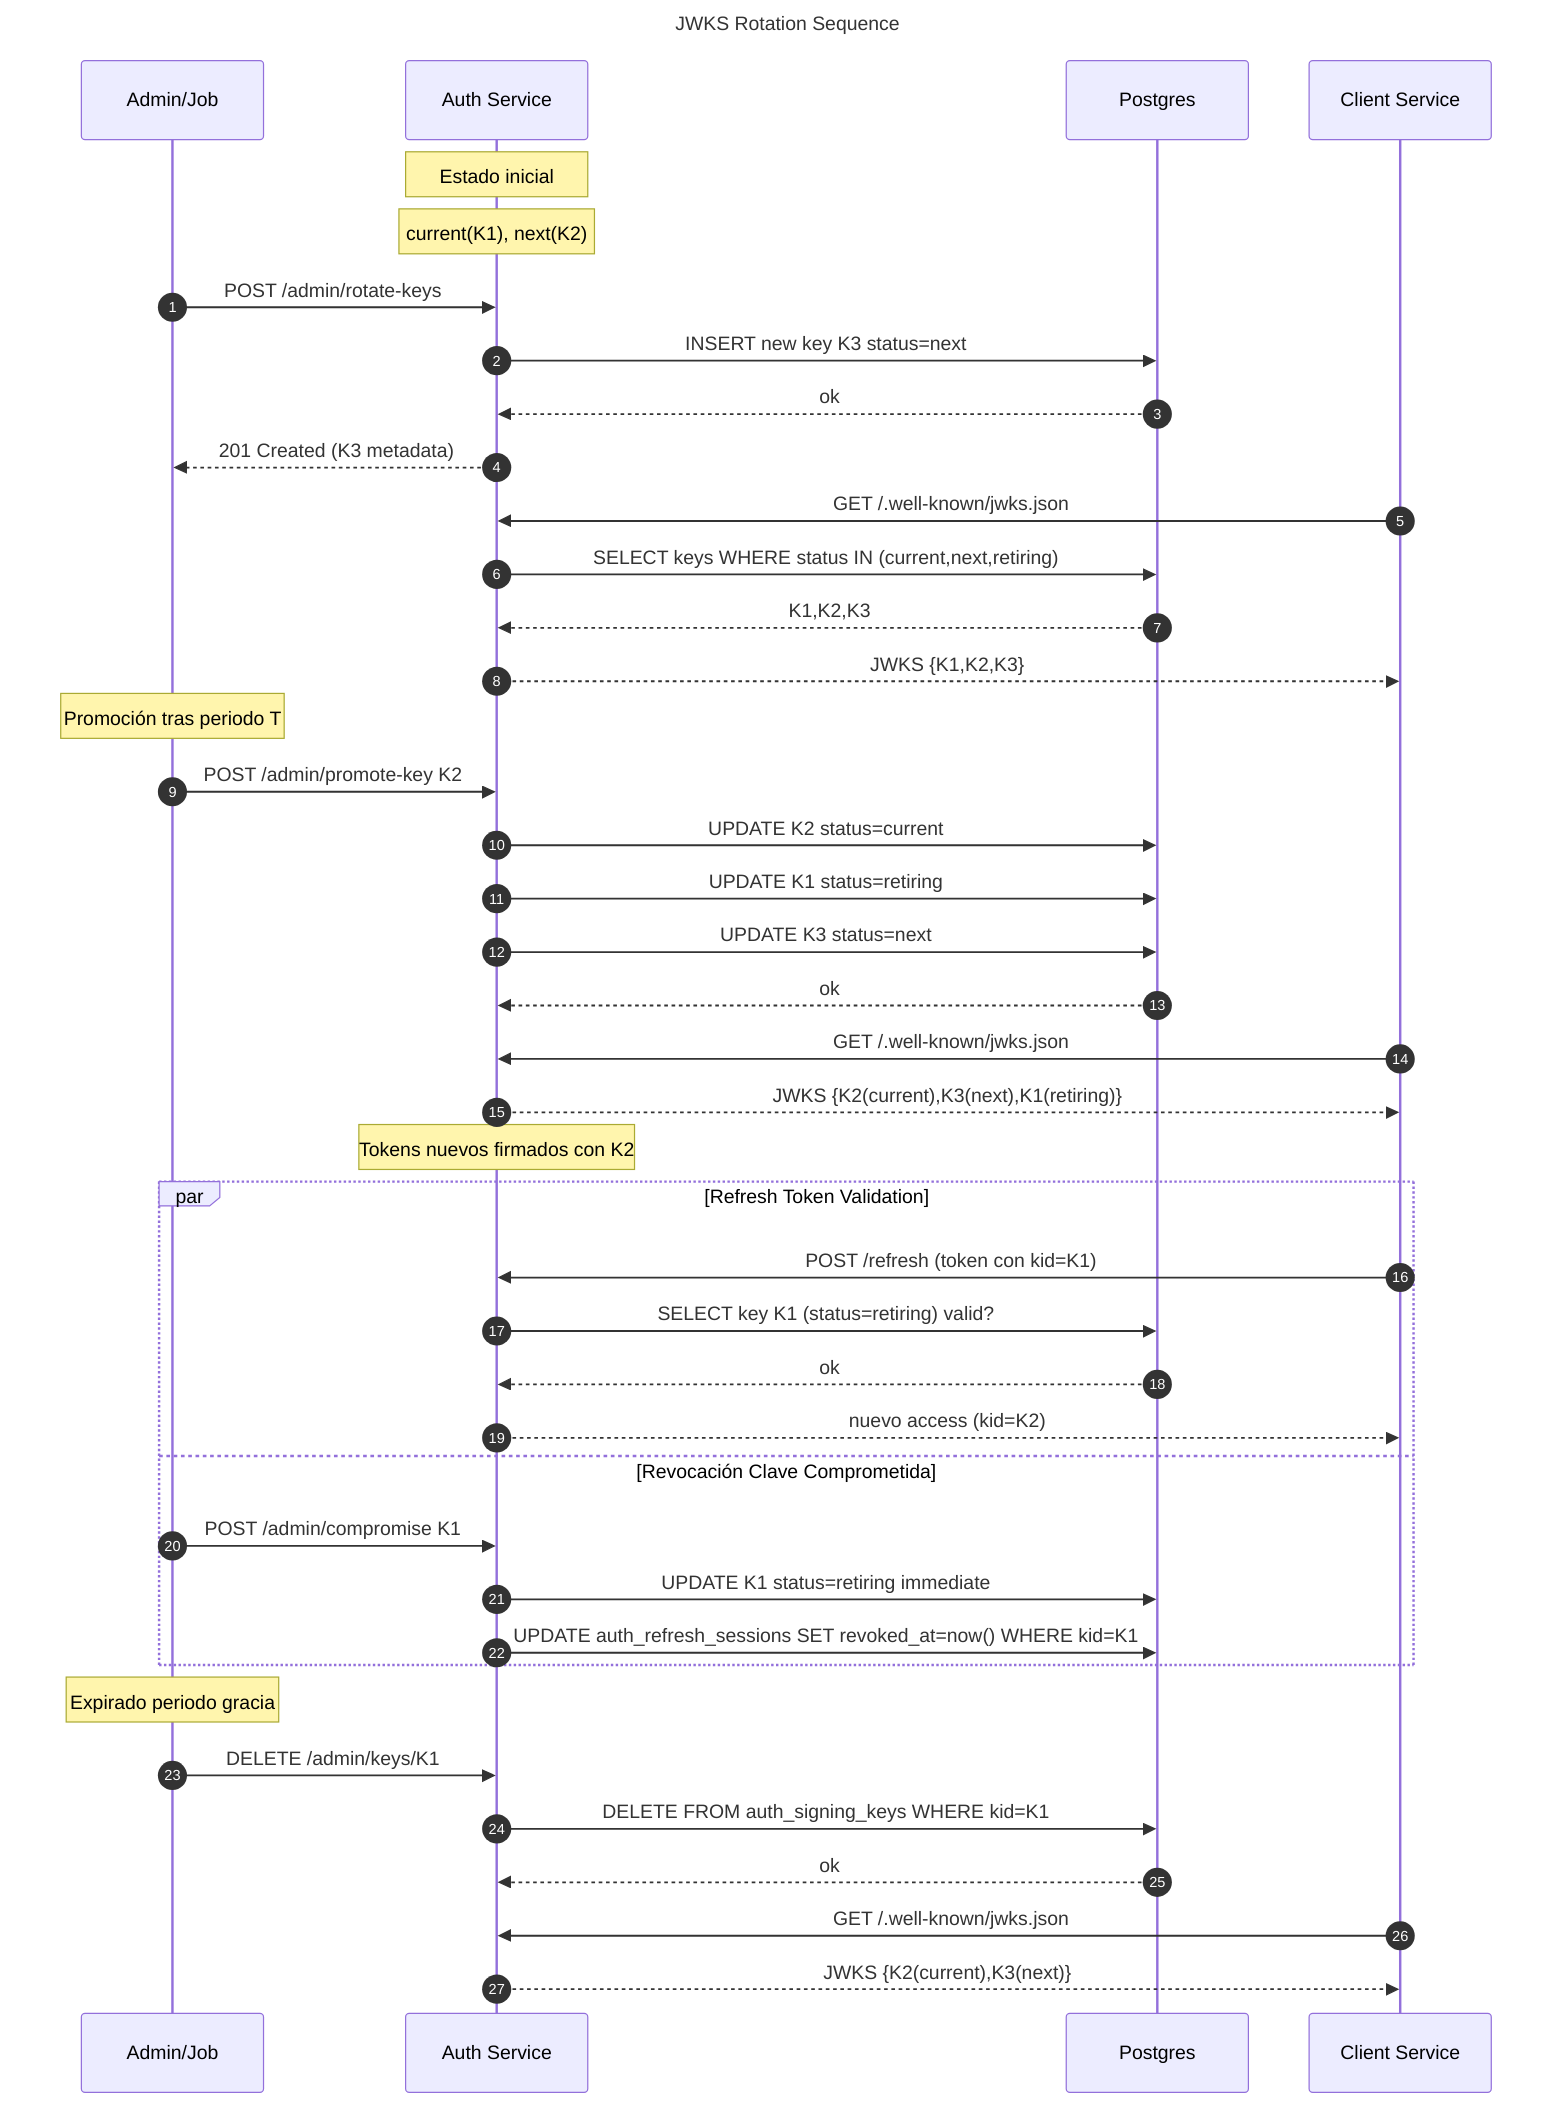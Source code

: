 ---
title: JWKS Rotation Sequence
---
sequenceDiagram
    autonumber
    participant Admin as Admin/Job
    participant Auth as Auth Service
    participant DB as Postgres
    participant Client as Client Service

    Note over Auth: Estado inicial
    Note over Auth: current(K1), next(K2)

    Admin->>Auth: POST /admin/rotate-keys
    Auth->>DB: INSERT new key K3 status=next
    DB-->>Auth: ok
    Auth-->>Admin: 201 Created (K3 metadata)

    Client->>Auth: GET /.well-known/jwks.json
    Auth->>DB: SELECT keys WHERE status IN (current,next,retiring)
    DB-->>Auth: K1,K2,K3
    Auth-->>Client: JWKS {K1,K2,K3}

    Note over Admin: Promoción tras periodo T

    Admin->>Auth: POST /admin/promote-key K2
    Auth->>DB: UPDATE K2 status=current
    Auth->>DB: UPDATE K1 status=retiring
    Auth->>DB: UPDATE K3 status=next
    DB-->>Auth: ok

    Client->>Auth: GET /.well-known/jwks.json
    Auth-->>Client: JWKS {K2(current),K3(next),K1(retiring)}

    Note over Auth: Tokens nuevos firmados con K2

    par Refresh Token Validation
        Client->>Auth: POST /refresh (token con kid=K1)
        Auth->>DB: SELECT key K1 (status=retiring) valid?
        DB-->>Auth: ok
        Auth-->>Client: nuevo access (kid=K2)
    and Revocación Clave Comprometida
        Admin->>Auth: POST /admin/compromise K1
        Auth->>DB: UPDATE K1 status=retiring immediate
        Auth->>DB: UPDATE auth_refresh_sessions SET revoked_at=now() WHERE kid=K1
    end

    Note over Admin: Expirado periodo gracia
    Admin->>Auth: DELETE /admin/keys/K1
    Auth->>DB: DELETE FROM auth_signing_keys WHERE kid=K1
    DB-->>Auth: ok

    Client->>Auth: GET /.well-known/jwks.json
    Auth-->>Client: JWKS {K2(current),K3(next)}